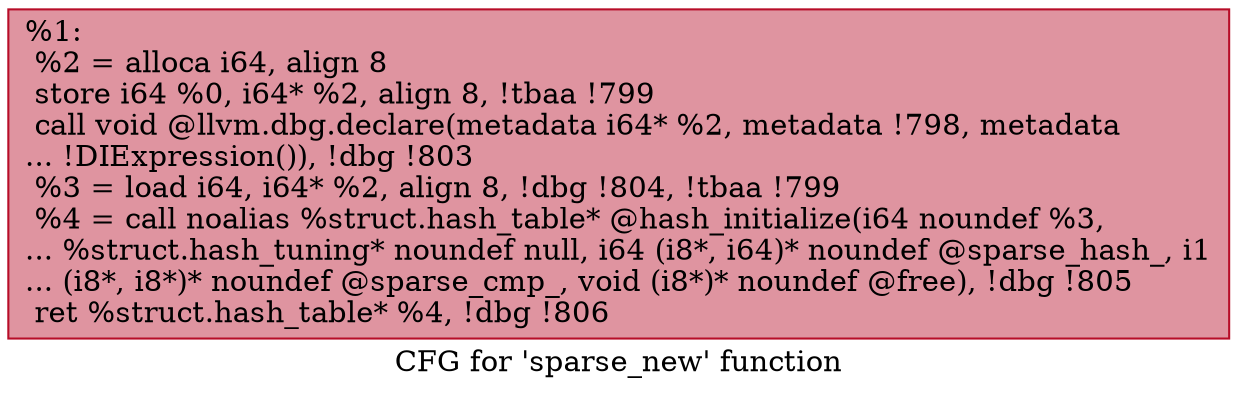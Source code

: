 digraph "CFG for 'sparse_new' function" {
	label="CFG for 'sparse_new' function";

	Node0x19a84b0 [shape=record,color="#b70d28ff", style=filled, fillcolor="#b70d2870",label="{%1:\l  %2 = alloca i64, align 8\l  store i64 %0, i64* %2, align 8, !tbaa !799\l  call void @llvm.dbg.declare(metadata i64* %2, metadata !798, metadata\l... !DIExpression()), !dbg !803\l  %3 = load i64, i64* %2, align 8, !dbg !804, !tbaa !799\l  %4 = call noalias %struct.hash_table* @hash_initialize(i64 noundef %3,\l... %struct.hash_tuning* noundef null, i64 (i8*, i64)* noundef @sparse_hash_, i1\l... (i8*, i8*)* noundef @sparse_cmp_, void (i8*)* noundef @free), !dbg !805\l  ret %struct.hash_table* %4, !dbg !806\l}"];
}
